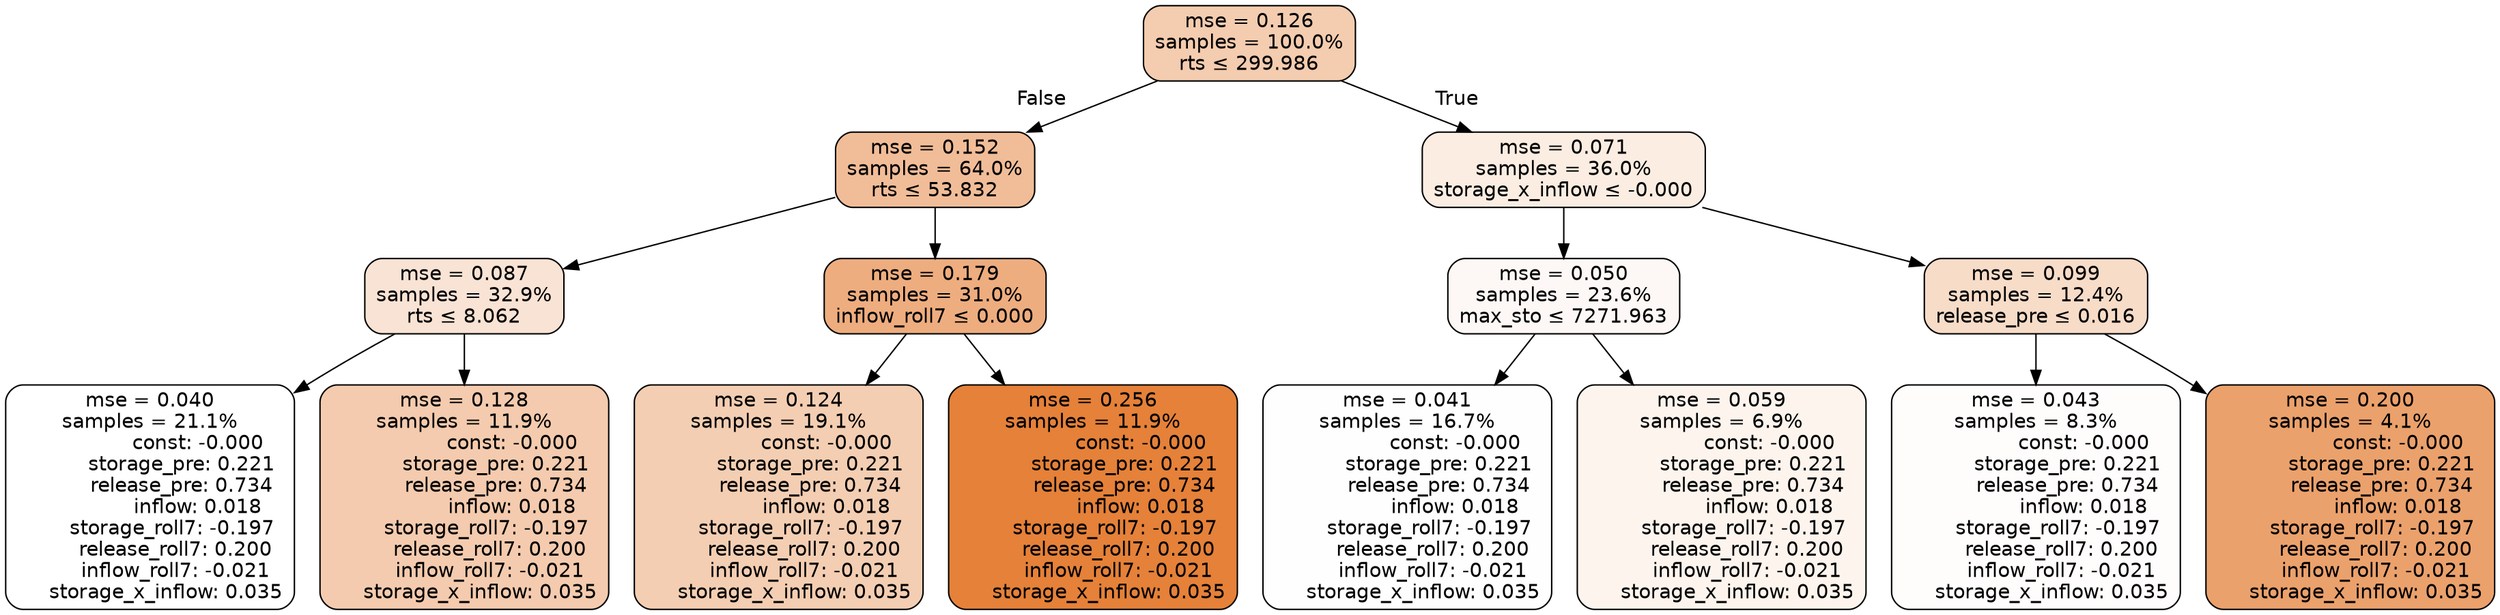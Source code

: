 digraph tree {
node [shape=rectangle, style="filled, rounded", color="black", fontname=helvetica] ;
edge [fontname=helvetica] ;
	"0" [label="mse = 0.126
samples = 100.0%
rts &le; 299.986", fillcolor="#f4ccaf"]
	"1" [label="mse = 0.152
samples = 64.0%
rts &le; 53.832", fillcolor="#f1bd98"]
	"2" [label="mse = 0.087
samples = 32.9%
rts &le; 8.062", fillcolor="#f9e3d4"]
	"3" [label="mse = 0.040
samples = 21.1%
               const: -0.000
          storage_pre: 0.221
          release_pre: 0.734
               inflow: 0.018
       storage_roll7: -0.197
        release_roll7: 0.200
        inflow_roll7: -0.021
     storage_x_inflow: 0.035", fillcolor="#ffffff"]
	"4" [label="mse = 0.128
samples = 11.9%
               const: -0.000
          storage_pre: 0.221
          release_pre: 0.734
               inflow: 0.018
       storage_roll7: -0.197
        release_roll7: 0.200
        inflow_roll7: -0.021
     storage_x_inflow: 0.035", fillcolor="#f4cbae"]
	"5" [label="mse = 0.179
samples = 31.0%
inflow_roll7 &le; 0.000", fillcolor="#eead7f"]
	"6" [label="mse = 0.124
samples = 19.1%
               const: -0.000
          storage_pre: 0.221
          release_pre: 0.734
               inflow: 0.018
       storage_roll7: -0.197
        release_roll7: 0.200
        inflow_roll7: -0.021
     storage_x_inflow: 0.035", fillcolor="#f4ceb2"]
	"7" [label="mse = 0.256
samples = 11.9%
               const: -0.000
          storage_pre: 0.221
          release_pre: 0.734
               inflow: 0.018
       storage_roll7: -0.197
        release_roll7: 0.200
        inflow_roll7: -0.021
     storage_x_inflow: 0.035", fillcolor="#e58139"]
	"8" [label="mse = 0.071
samples = 36.0%
storage_x_inflow &le; -0.000", fillcolor="#fbede2"]
	"9" [label="mse = 0.050
samples = 23.6%
max_sto &le; 7271.963", fillcolor="#fdf8f5"]
	"10" [label="mse = 0.041
samples = 16.7%
               const: -0.000
          storage_pre: 0.221
          release_pre: 0.734
               inflow: 0.018
       storage_roll7: -0.197
        release_roll7: 0.200
        inflow_roll7: -0.021
     storage_x_inflow: 0.035", fillcolor="#fefefe"]
	"11" [label="mse = 0.059
samples = 6.9%
               const: -0.000
          storage_pre: 0.221
          release_pre: 0.734
               inflow: 0.018
       storage_roll7: -0.197
        release_roll7: 0.200
        inflow_roll7: -0.021
     storage_x_inflow: 0.035", fillcolor="#fcf4ed"]
	"12" [label="mse = 0.099
samples = 12.4%
release_pre &le; 0.016", fillcolor="#f7dcc8"]
	"13" [label="mse = 0.043
samples = 8.3%
               const: -0.000
          storage_pre: 0.221
          release_pre: 0.734
               inflow: 0.018
       storage_roll7: -0.197
        release_roll7: 0.200
        inflow_roll7: -0.021
     storage_x_inflow: 0.035", fillcolor="#fefdfc"]
	"14" [label="mse = 0.200
samples = 4.1%
               const: -0.000
          storage_pre: 0.221
          release_pre: 0.734
               inflow: 0.018
       storage_roll7: -0.197
        release_roll7: 0.200
        inflow_roll7: -0.021
     storage_x_inflow: 0.035", fillcolor="#eba16c"]

	"0" -> "1" [labeldistance=2.5, labelangle=45, headlabel="False"]
	"1" -> "2"
	"2" -> "3"
	"2" -> "4"
	"1" -> "5"
	"5" -> "6"
	"5" -> "7"
	"0" -> "8" [labeldistance=2.5, labelangle=-45, headlabel="True"]
	"8" -> "9"
	"9" -> "10"
	"9" -> "11"
	"8" -> "12"
	"12" -> "13"
	"12" -> "14"
}